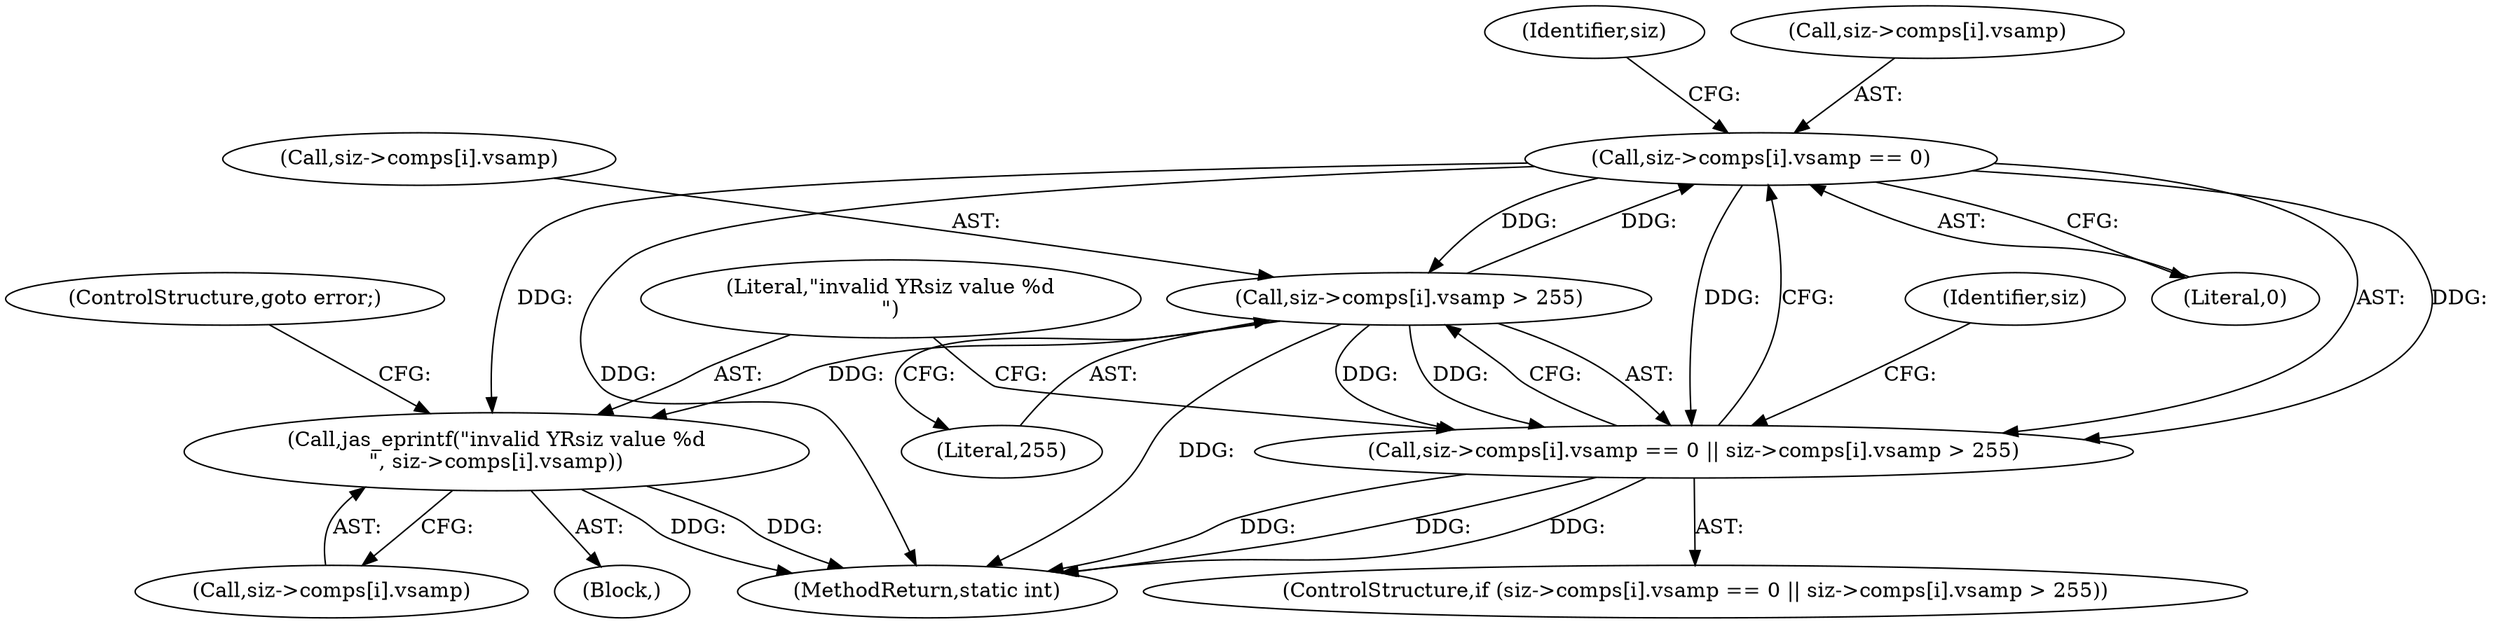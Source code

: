 digraph "0_jasper_f7038068550fba0e41e1d0c355787f1dcd5bf330@array" {
"1000400" [label="(Call,siz->comps[i].vsamp == 0)"];
"1000409" [label="(Call,siz->comps[i].vsamp > 255)"];
"1000400" [label="(Call,siz->comps[i].vsamp == 0)"];
"1000399" [label="(Call,siz->comps[i].vsamp == 0 || siz->comps[i].vsamp > 255)"];
"1000419" [label="(Call,jas_eprintf(\"invalid YRsiz value %d\n\", siz->comps[i].vsamp))"];
"1000399" [label="(Call,siz->comps[i].vsamp == 0 || siz->comps[i].vsamp > 255)"];
"1000413" [label="(Identifier,siz)"];
"1000428" [label="(ControlStructure,goto error;)"];
"1000417" [label="(Literal,255)"];
"1000408" [label="(Literal,0)"];
"1000418" [label="(Block,)"];
"1000410" [label="(Call,siz->comps[i].vsamp)"];
"1000419" [label="(Call,jas_eprintf(\"invalid YRsiz value %d\n\", siz->comps[i].vsamp))"];
"1000398" [label="(ControlStructure,if (siz->comps[i].vsamp == 0 || siz->comps[i].vsamp > 255))"];
"1000475" [label="(MethodReturn,static int)"];
"1000409" [label="(Call,siz->comps[i].vsamp > 255)"];
"1000433" [label="(Identifier,siz)"];
"1000421" [label="(Call,siz->comps[i].vsamp)"];
"1000400" [label="(Call,siz->comps[i].vsamp == 0)"];
"1000420" [label="(Literal,\"invalid YRsiz value %d\n\")"];
"1000401" [label="(Call,siz->comps[i].vsamp)"];
"1000400" -> "1000399"  [label="AST: "];
"1000400" -> "1000408"  [label="CFG: "];
"1000401" -> "1000400"  [label="AST: "];
"1000408" -> "1000400"  [label="AST: "];
"1000413" -> "1000400"  [label="CFG: "];
"1000399" -> "1000400"  [label="CFG: "];
"1000400" -> "1000475"  [label="DDG: "];
"1000400" -> "1000399"  [label="DDG: "];
"1000400" -> "1000399"  [label="DDG: "];
"1000409" -> "1000400"  [label="DDG: "];
"1000400" -> "1000409"  [label="DDG: "];
"1000400" -> "1000419"  [label="DDG: "];
"1000409" -> "1000399"  [label="AST: "];
"1000409" -> "1000417"  [label="CFG: "];
"1000410" -> "1000409"  [label="AST: "];
"1000417" -> "1000409"  [label="AST: "];
"1000399" -> "1000409"  [label="CFG: "];
"1000409" -> "1000475"  [label="DDG: "];
"1000409" -> "1000399"  [label="DDG: "];
"1000409" -> "1000399"  [label="DDG: "];
"1000409" -> "1000419"  [label="DDG: "];
"1000399" -> "1000398"  [label="AST: "];
"1000420" -> "1000399"  [label="CFG: "];
"1000433" -> "1000399"  [label="CFG: "];
"1000399" -> "1000475"  [label="DDG: "];
"1000399" -> "1000475"  [label="DDG: "];
"1000399" -> "1000475"  [label="DDG: "];
"1000419" -> "1000418"  [label="AST: "];
"1000419" -> "1000421"  [label="CFG: "];
"1000420" -> "1000419"  [label="AST: "];
"1000421" -> "1000419"  [label="AST: "];
"1000428" -> "1000419"  [label="CFG: "];
"1000419" -> "1000475"  [label="DDG: "];
"1000419" -> "1000475"  [label="DDG: "];
}
